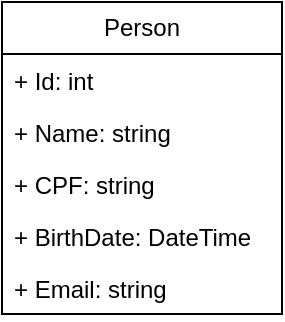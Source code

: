 <mxfile version="21.7.4" type="github">
  <diagram name="Página-1" id="YL6oQBx4NAc5mDoHd3RO">
    <mxGraphModel dx="561" dy="301" grid="1" gridSize="10" guides="1" tooltips="1" connect="1" arrows="1" fold="1" page="1" pageScale="1" pageWidth="827" pageHeight="1169" math="0" shadow="0">
      <root>
        <mxCell id="0" />
        <mxCell id="1" parent="0" />
        <mxCell id="eg62taUfsx0lbZRw0x2G-6" value="Person" style="swimlane;fontStyle=0;childLayout=stackLayout;horizontal=1;startSize=26;fillColor=none;horizontalStack=0;resizeParent=1;resizeParentMax=0;resizeLast=0;collapsible=1;marginBottom=0;whiteSpace=wrap;html=1;" vertex="1" parent="1">
          <mxGeometry x="100" y="100" width="140" height="156" as="geometry" />
        </mxCell>
        <mxCell id="eg62taUfsx0lbZRw0x2G-11" value="+ Id: int" style="text;strokeColor=none;fillColor=none;align=left;verticalAlign=top;spacingLeft=4;spacingRight=4;overflow=hidden;rotatable=0;points=[[0,0.5],[1,0.5]];portConstraint=eastwest;whiteSpace=wrap;html=1;" vertex="1" parent="eg62taUfsx0lbZRw0x2G-6">
          <mxGeometry y="26" width="140" height="26" as="geometry" />
        </mxCell>
        <mxCell id="eg62taUfsx0lbZRw0x2G-7" value="+ Name: string" style="text;strokeColor=none;fillColor=none;align=left;verticalAlign=top;spacingLeft=4;spacingRight=4;overflow=hidden;rotatable=0;points=[[0,0.5],[1,0.5]];portConstraint=eastwest;whiteSpace=wrap;html=1;" vertex="1" parent="eg62taUfsx0lbZRw0x2G-6">
          <mxGeometry y="52" width="140" height="26" as="geometry" />
        </mxCell>
        <mxCell id="eg62taUfsx0lbZRw0x2G-8" value="+ CPF: string" style="text;strokeColor=none;fillColor=none;align=left;verticalAlign=top;spacingLeft=4;spacingRight=4;overflow=hidden;rotatable=0;points=[[0,0.5],[1,0.5]];portConstraint=eastwest;whiteSpace=wrap;html=1;" vertex="1" parent="eg62taUfsx0lbZRw0x2G-6">
          <mxGeometry y="78" width="140" height="26" as="geometry" />
        </mxCell>
        <mxCell id="eg62taUfsx0lbZRw0x2G-10" value="+ BirthDate: DateTime" style="text;strokeColor=none;fillColor=none;align=left;verticalAlign=top;spacingLeft=4;spacingRight=4;overflow=hidden;rotatable=0;points=[[0,0.5],[1,0.5]];portConstraint=eastwest;whiteSpace=wrap;html=1;" vertex="1" parent="eg62taUfsx0lbZRw0x2G-6">
          <mxGeometry y="104" width="140" height="26" as="geometry" />
        </mxCell>
        <mxCell id="eg62taUfsx0lbZRw0x2G-9" value="+ Email: string" style="text;strokeColor=none;fillColor=none;align=left;verticalAlign=top;spacingLeft=4;spacingRight=4;overflow=hidden;rotatable=0;points=[[0,0.5],[1,0.5]];portConstraint=eastwest;whiteSpace=wrap;html=1;" vertex="1" parent="eg62taUfsx0lbZRw0x2G-6">
          <mxGeometry y="130" width="140" height="26" as="geometry" />
        </mxCell>
      </root>
    </mxGraphModel>
  </diagram>
</mxfile>
